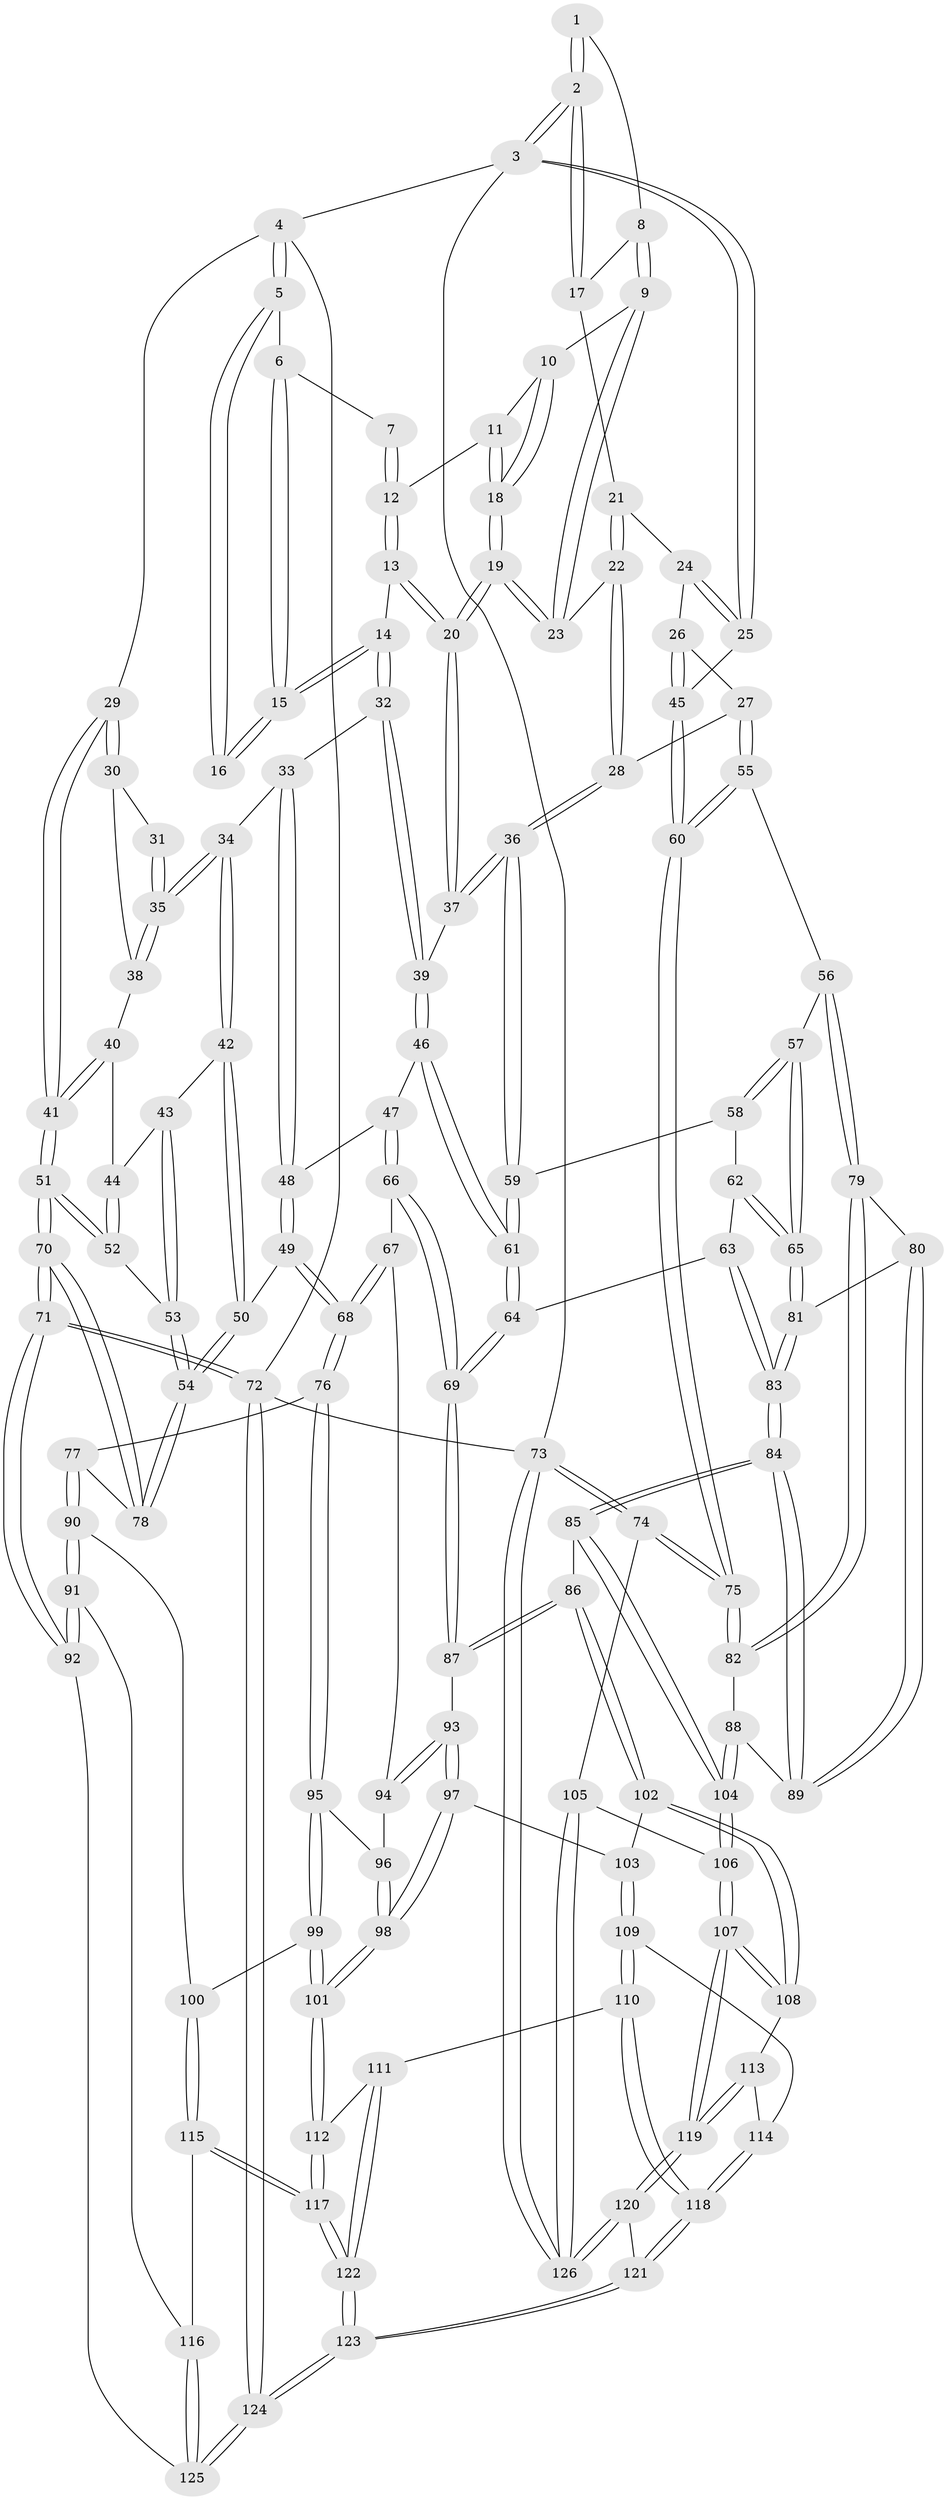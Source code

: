 // Generated by graph-tools (version 1.1) at 2025/16/03/09/25 04:16:54]
// undirected, 126 vertices, 312 edges
graph export_dot {
graph [start="1"]
  node [color=gray90,style=filled];
  1 [pos="+0.6814423496867204+0"];
  2 [pos="+1+0"];
  3 [pos="+1+0"];
  4 [pos="+0+0"];
  5 [pos="+0.015136216863544072+0"];
  6 [pos="+0.5025803337435372+0"];
  7 [pos="+0.5499601268692162+0"];
  8 [pos="+0.704527087217872+0"];
  9 [pos="+0.6976913993900681+0.085154374787733"];
  10 [pos="+0.626414229131895+0.10213862972292728"];
  11 [pos="+0.5957672254698722+0.10389195964250181"];
  12 [pos="+0.5757358124605942+0.0899661906996185"];
  13 [pos="+0.4806560373020759+0.20612020061582076"];
  14 [pos="+0.40829828791162187+0.1721278084827863"];
  15 [pos="+0.39242351080011306+0.13709445904491263"];
  16 [pos="+0.3195043481393728+0.12200850498504474"];
  17 [pos="+0.8225557498929778+0.0969900956414969"];
  18 [pos="+0.5956713853138963+0.155061126757273"];
  19 [pos="+0.5874030179642632+0.21944375918789907"];
  20 [pos="+0.5566369339738844+0.261333837213449"];
  21 [pos="+0.822658911143943+0.10795020008647194"];
  22 [pos="+0.7731046299847661+0.1872104643196585"];
  23 [pos="+0.7023377589396514+0.11205258087970804"];
  24 [pos="+0.8584965057194558+0.11725759206190382"];
  25 [pos="+1+0"];
  26 [pos="+0.8927128032769763+0.26962450364263396"];
  27 [pos="+0.8144194140829388+0.2972499316615094"];
  28 [pos="+0.8130451772862088+0.29686751568209413"];
  29 [pos="+0+0"];
  30 [pos="+0+0"];
  31 [pos="+0.29233572105402006+0.12769304403648396"];
  32 [pos="+0.3480712017518256+0.2686438155061577"];
  33 [pos="+0.3146810194956761+0.31428845371379066"];
  34 [pos="+0.21310318377816545+0.31994290498168076"];
  35 [pos="+0.1448871859016411+0.23643010390222777"];
  36 [pos="+0.6717515192815938+0.33921178215568804"];
  37 [pos="+0.5694471390446625+0.28554180491962233"];
  38 [pos="+0.11858889122544472+0.22541514836104576"];
  39 [pos="+0.48968785816900534+0.386416433200256"];
  40 [pos="+0.0807997120099815+0.28412793457178404"];
  41 [pos="+0+0.39211648840212643"];
  42 [pos="+0.1953657268271224+0.36067227231420695"];
  43 [pos="+0.1408528193954319+0.38521878580703994"];
  44 [pos="+0.05636223345985813+0.3742279724200265"];
  45 [pos="+1+0.18528478597205253"];
  46 [pos="+0.47519216971637696+0.4086918541128617"];
  47 [pos="+0.40217218724428533+0.4417179054983227"];
  48 [pos="+0.3661337024158124+0.4200900940692846"];
  49 [pos="+0.24747560126457044+0.48809235217951397"];
  50 [pos="+0.21452046341299844+0.45516978131063685"];
  51 [pos="+0+0.4382776341442362"];
  52 [pos="+0+0.4326336803392096"];
  53 [pos="+0.09508273484809372+0.49232796144010293"];
  54 [pos="+0.09860881553662994+0.4963178990406484"];
  55 [pos="+0.8556254576693809+0.4447178695743686"];
  56 [pos="+0.8491599844124188+0.4842379273702406"];
  57 [pos="+0.7104276098003316+0.4810879811365755"];
  58 [pos="+0.6714915401443269+0.36002599517558326"];
  59 [pos="+0.6702348699955265+0.35195217836438664"];
  60 [pos="+1+0.4378605052412235"];
  61 [pos="+0.5549734841652636+0.49264464683607345"];
  62 [pos="+0.635130849217652+0.4814409292281969"];
  63 [pos="+0.575255556323943+0.5222367250276215"];
  64 [pos="+0.5572445759079395+0.5079644980264907"];
  65 [pos="+0.6914119321183322+0.5636836515033503"];
  66 [pos="+0.41019176214307035+0.5467176612561422"];
  67 [pos="+0.39099289440931523+0.5603663039123481"];
  68 [pos="+0.24907297367784656+0.5941114390714403"];
  69 [pos="+0.45614721442327927+0.569229583662541"];
  70 [pos="+0+0.6685035286017385"];
  71 [pos="+0+0.7530563091398925"];
  72 [pos="+0+1"];
  73 [pos="+1+1"];
  74 [pos="+1+0.755027522827802"];
  75 [pos="+1+0.7091496881485542"];
  76 [pos="+0.23656735254456376+0.6113617004181209"];
  77 [pos="+0.11214056239614423+0.5541382423895019"];
  78 [pos="+0.11069951822206886+0.5524902980186938"];
  79 [pos="+0.8537520842745916+0.5151518857741635"];
  80 [pos="+0.8065835672800613+0.5402180496215006"];
  81 [pos="+0.6898406512139785+0.5839565261376094"];
  82 [pos="+0.9523055885904662+0.6373606204376019"];
  83 [pos="+0.6598580114508373+0.6344194294760324"];
  84 [pos="+0.6570804001359467+0.666794008868376"];
  85 [pos="+0.6549333600664888+0.6716034451064765"];
  86 [pos="+0.5371379190023597+0.6800613221348238"];
  87 [pos="+0.5170293030913975+0.6728949597522367"];
  88 [pos="+0.9410019170769552+0.6408244390898662"];
  89 [pos="+0.7874588076308544+0.64451673528273"];
  90 [pos="+0.05051669368052263+0.7280423491622852"];
  91 [pos="+0+0.7593049301099222"];
  92 [pos="+0+0.7586497013646858"];
  93 [pos="+0.4945573127876352+0.6825591152275315"];
  94 [pos="+0.38439902904183354+0.6632400502286018"];
  95 [pos="+0.23507215967375678+0.6505630482359039"];
  96 [pos="+0.37481102755069845+0.6732365756134918"];
  97 [pos="+0.3969402099918931+0.7662230917471962"];
  98 [pos="+0.3823871835781972+0.7711986279549401"];
  99 [pos="+0.21257535326719687+0.7245418605099215"];
  100 [pos="+0.17546560643925352+0.7453376528123861"];
  101 [pos="+0.34267163518949506+0.807859341123258"];
  102 [pos="+0.5082901122831887+0.7923832323123293"];
  103 [pos="+0.4920180421119126+0.8018259858722326"];
  104 [pos="+0.7077510424604929+0.8119438942787869"];
  105 [pos="+0.8221361623747375+0.8674926611358761"];
  106 [pos="+0.7086136662120721+0.8200060783524116"];
  107 [pos="+0.672063017861299+0.8617898996156953"];
  108 [pos="+0.5466257702995301+0.8222005500468275"];
  109 [pos="+0.474193269286886+0.8501933137275008"];
  110 [pos="+0.35543482953542854+0.8303881529662583"];
  111 [pos="+0.3546930248382065+0.8298539496587202"];
  112 [pos="+0.3426916412096495+0.8079677122895341"];
  113 [pos="+0.4927142110545247+0.8800852917998996"];
  114 [pos="+0.4886496186906507+0.878657393558405"];
  115 [pos="+0.1624320664234319+0.8935260898347317"];
  116 [pos="+0.11028836211061298+0.9089529626445304"];
  117 [pos="+0.2077223560084651+0.9353169253027936"];
  118 [pos="+0.42769557853390056+0.9292281175007248"];
  119 [pos="+0.6193540657390039+0.9701119954719721"];
  120 [pos="+0.5830620554190201+1"];
  121 [pos="+0.42942633728303437+1"];
  122 [pos="+0.2818437162498847+1"];
  123 [pos="+0.30884367631687515+1"];
  124 [pos="+0.07385284352919404+1"];
  125 [pos="+0.06665692161947523+0.9947080060812644"];
  126 [pos="+0.9090588694110633+1"];
  1 -- 2;
  1 -- 2;
  1 -- 8;
  2 -- 3;
  2 -- 3;
  2 -- 17;
  2 -- 17;
  3 -- 4;
  3 -- 25;
  3 -- 25;
  3 -- 73;
  4 -- 5;
  4 -- 5;
  4 -- 29;
  4 -- 72;
  5 -- 6;
  5 -- 16;
  5 -- 16;
  6 -- 7;
  6 -- 15;
  6 -- 15;
  7 -- 12;
  7 -- 12;
  8 -- 9;
  8 -- 9;
  8 -- 17;
  9 -- 10;
  9 -- 23;
  9 -- 23;
  10 -- 11;
  10 -- 18;
  10 -- 18;
  11 -- 12;
  11 -- 18;
  11 -- 18;
  12 -- 13;
  12 -- 13;
  13 -- 14;
  13 -- 20;
  13 -- 20;
  14 -- 15;
  14 -- 15;
  14 -- 32;
  14 -- 32;
  15 -- 16;
  15 -- 16;
  17 -- 21;
  18 -- 19;
  18 -- 19;
  19 -- 20;
  19 -- 20;
  19 -- 23;
  19 -- 23;
  20 -- 37;
  20 -- 37;
  21 -- 22;
  21 -- 22;
  21 -- 24;
  22 -- 23;
  22 -- 28;
  22 -- 28;
  24 -- 25;
  24 -- 25;
  24 -- 26;
  25 -- 45;
  26 -- 27;
  26 -- 45;
  26 -- 45;
  27 -- 28;
  27 -- 55;
  27 -- 55;
  28 -- 36;
  28 -- 36;
  29 -- 30;
  29 -- 30;
  29 -- 41;
  29 -- 41;
  30 -- 31;
  30 -- 38;
  31 -- 35;
  31 -- 35;
  32 -- 33;
  32 -- 39;
  32 -- 39;
  33 -- 34;
  33 -- 48;
  33 -- 48;
  34 -- 35;
  34 -- 35;
  34 -- 42;
  34 -- 42;
  35 -- 38;
  35 -- 38;
  36 -- 37;
  36 -- 37;
  36 -- 59;
  36 -- 59;
  37 -- 39;
  38 -- 40;
  39 -- 46;
  39 -- 46;
  40 -- 41;
  40 -- 41;
  40 -- 44;
  41 -- 51;
  41 -- 51;
  42 -- 43;
  42 -- 50;
  42 -- 50;
  43 -- 44;
  43 -- 53;
  43 -- 53;
  44 -- 52;
  44 -- 52;
  45 -- 60;
  45 -- 60;
  46 -- 47;
  46 -- 61;
  46 -- 61;
  47 -- 48;
  47 -- 66;
  47 -- 66;
  48 -- 49;
  48 -- 49;
  49 -- 50;
  49 -- 68;
  49 -- 68;
  50 -- 54;
  50 -- 54;
  51 -- 52;
  51 -- 52;
  51 -- 70;
  51 -- 70;
  52 -- 53;
  53 -- 54;
  53 -- 54;
  54 -- 78;
  54 -- 78;
  55 -- 56;
  55 -- 60;
  55 -- 60;
  56 -- 57;
  56 -- 79;
  56 -- 79;
  57 -- 58;
  57 -- 58;
  57 -- 65;
  57 -- 65;
  58 -- 59;
  58 -- 62;
  59 -- 61;
  59 -- 61;
  60 -- 75;
  60 -- 75;
  61 -- 64;
  61 -- 64;
  62 -- 63;
  62 -- 65;
  62 -- 65;
  63 -- 64;
  63 -- 83;
  63 -- 83;
  64 -- 69;
  64 -- 69;
  65 -- 81;
  65 -- 81;
  66 -- 67;
  66 -- 69;
  66 -- 69;
  67 -- 68;
  67 -- 68;
  67 -- 94;
  68 -- 76;
  68 -- 76;
  69 -- 87;
  69 -- 87;
  70 -- 71;
  70 -- 71;
  70 -- 78;
  70 -- 78;
  71 -- 72;
  71 -- 72;
  71 -- 92;
  71 -- 92;
  72 -- 124;
  72 -- 124;
  72 -- 73;
  73 -- 74;
  73 -- 74;
  73 -- 126;
  73 -- 126;
  74 -- 75;
  74 -- 75;
  74 -- 105;
  75 -- 82;
  75 -- 82;
  76 -- 77;
  76 -- 95;
  76 -- 95;
  77 -- 78;
  77 -- 90;
  77 -- 90;
  79 -- 80;
  79 -- 82;
  79 -- 82;
  80 -- 81;
  80 -- 89;
  80 -- 89;
  81 -- 83;
  81 -- 83;
  82 -- 88;
  83 -- 84;
  83 -- 84;
  84 -- 85;
  84 -- 85;
  84 -- 89;
  84 -- 89;
  85 -- 86;
  85 -- 104;
  85 -- 104;
  86 -- 87;
  86 -- 87;
  86 -- 102;
  86 -- 102;
  87 -- 93;
  88 -- 89;
  88 -- 104;
  88 -- 104;
  90 -- 91;
  90 -- 91;
  90 -- 100;
  91 -- 92;
  91 -- 92;
  91 -- 116;
  92 -- 125;
  93 -- 94;
  93 -- 94;
  93 -- 97;
  93 -- 97;
  94 -- 96;
  95 -- 96;
  95 -- 99;
  95 -- 99;
  96 -- 98;
  96 -- 98;
  97 -- 98;
  97 -- 98;
  97 -- 103;
  98 -- 101;
  98 -- 101;
  99 -- 100;
  99 -- 101;
  99 -- 101;
  100 -- 115;
  100 -- 115;
  101 -- 112;
  101 -- 112;
  102 -- 103;
  102 -- 108;
  102 -- 108;
  103 -- 109;
  103 -- 109;
  104 -- 106;
  104 -- 106;
  105 -- 106;
  105 -- 126;
  105 -- 126;
  106 -- 107;
  106 -- 107;
  107 -- 108;
  107 -- 108;
  107 -- 119;
  107 -- 119;
  108 -- 113;
  109 -- 110;
  109 -- 110;
  109 -- 114;
  110 -- 111;
  110 -- 118;
  110 -- 118;
  111 -- 112;
  111 -- 122;
  111 -- 122;
  112 -- 117;
  112 -- 117;
  113 -- 114;
  113 -- 119;
  113 -- 119;
  114 -- 118;
  114 -- 118;
  115 -- 116;
  115 -- 117;
  115 -- 117;
  116 -- 125;
  116 -- 125;
  117 -- 122;
  117 -- 122;
  118 -- 121;
  118 -- 121;
  119 -- 120;
  119 -- 120;
  120 -- 121;
  120 -- 126;
  120 -- 126;
  121 -- 123;
  121 -- 123;
  122 -- 123;
  122 -- 123;
  123 -- 124;
  123 -- 124;
  124 -- 125;
  124 -- 125;
}
